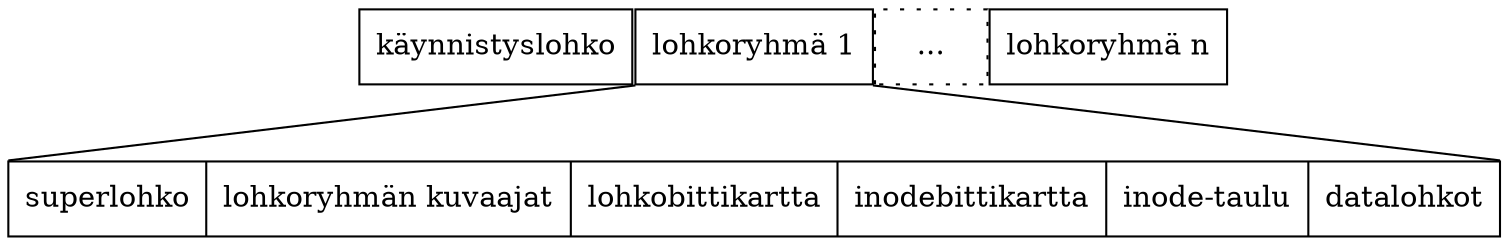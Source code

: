 digraph ext2 {
    splines = false;
    nodesep = 0;
    ranksep = 0.5;
    fontsize = 10;
    struct1a [shape=record,label="<f0> käynnistyslohko"];
    struct1b [shape=record,label="<f1> lohkoryhmä 0"];
    struct1b [shape=record,label="<f1> lohkoryhmä 1"];
    struct1c [shape=record,label="<f1> ...",style=dotted];
    struct1d [shape=record,label="<f2> lohkoryhmä n"];
    struct2 [shape=record,label="<g0> superlohko|<g1> lohkoryhmän kuvaajat |<g2> lohkobittikartta|<g3> inodebittikartta|<g4> inode-taulu|<g5> datalohkot"];
    struct1b -> struct2 [headport=nw tailport=sw arrowhead=none arrowtail=none];
    struct1b -> struct2 [headport=ne tailport=se arrowhead=none arrowtail=none];
}
